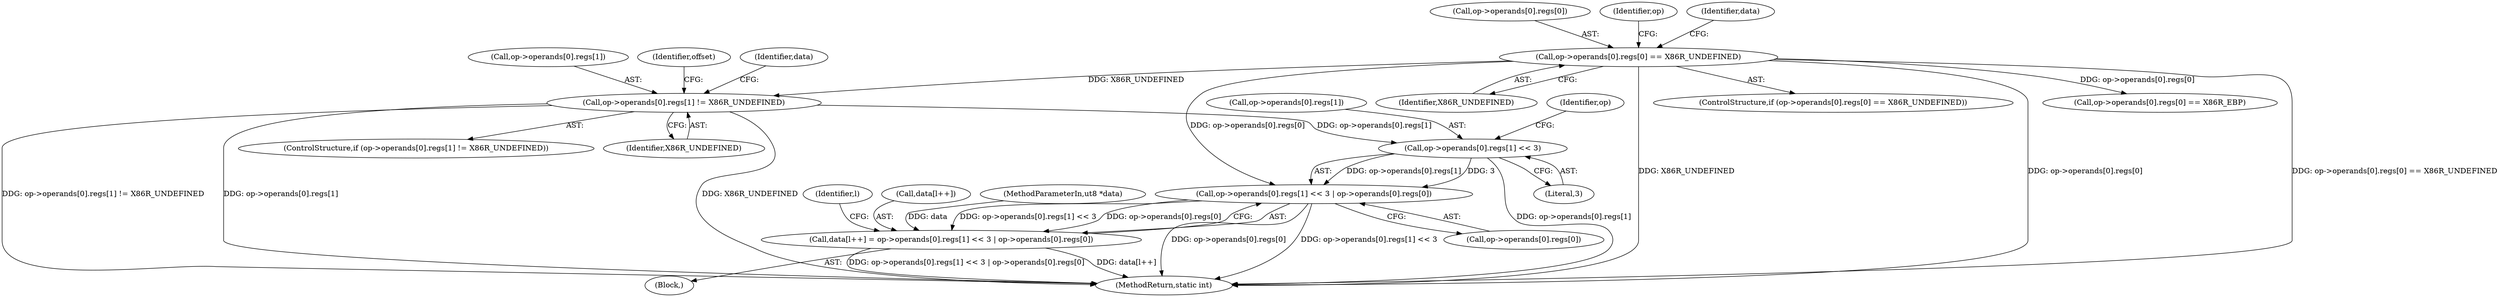 digraph "0_radare2_f17bfd9f1da05f30f23a4dd05e9d2363e1406948@pointer" {
"1001813" [label="(Call,op->operands[0].regs[1] != X86R_UNDEFINED)"];
"1001741" [label="(Call,op->operands[0].regs[0] == X86R_UNDEFINED)"];
"1001847" [label="(Call,op->operands[0].regs[1] << 3)"];
"1001846" [label="(Call,op->operands[0].regs[1] << 3 | op->operands[0].regs[0])"];
"1001841" [label="(Call,data[l++] = op->operands[0].regs[1] << 3 | op->operands[0].regs[0])"];
"1001842" [label="(Call,data[l++])"];
"1003216" [label="(MethodReturn,static int)"];
"1001741" [label="(Call,op->operands[0].regs[0] == X86R_UNDEFINED)"];
"1001812" [label="(ControlStructure,if (op->operands[0].regs[1] != X86R_UNDEFINED))"];
"1001848" [label="(Call,op->operands[0].regs[1])"];
"1001847" [label="(Call,op->operands[0].regs[1] << 3)"];
"1001742" [label="(Call,op->operands[0].regs[0])"];
"1001751" [label="(Identifier,X86R_UNDEFINED)"];
"1001841" [label="(Call,data[l++] = op->operands[0].regs[1] << 3 | op->operands[0].regs[0])"];
"1000104" [label="(MethodParameterIn,ut8 *data)"];
"1001846" [label="(Call,op->operands[0].regs[1] << 3 | op->operands[0].regs[0])"];
"1001814" [label="(Call,op->operands[0].regs[1])"];
"1001862" [label="(Identifier,op)"];
"1001806" [label="(Identifier,op)"];
"1001868" [label="(Identifier,l)"];
"1001740" [label="(ControlStructure,if (op->operands[0].regs[0] == X86R_UNDEFINED))"];
"1001886" [label="(Call,op->operands[0].regs[0] == X86R_EBP)"];
"1001858" [label="(Call,op->operands[0].regs[0])"];
"1001755" [label="(Identifier,data)"];
"1001870" [label="(Identifier,offset)"];
"1001813" [label="(Call,op->operands[0].regs[1] != X86R_UNDEFINED)"];
"1001823" [label="(Identifier,X86R_UNDEFINED)"];
"1001857" [label="(Literal,3)"];
"1001824" [label="(Block,)"];
"1001827" [label="(Identifier,data)"];
"1001813" -> "1001812"  [label="AST: "];
"1001813" -> "1001823"  [label="CFG: "];
"1001814" -> "1001813"  [label="AST: "];
"1001823" -> "1001813"  [label="AST: "];
"1001827" -> "1001813"  [label="CFG: "];
"1001870" -> "1001813"  [label="CFG: "];
"1001813" -> "1003216"  [label="DDG: X86R_UNDEFINED"];
"1001813" -> "1003216"  [label="DDG: op->operands[0].regs[1] != X86R_UNDEFINED"];
"1001813" -> "1003216"  [label="DDG: op->operands[0].regs[1]"];
"1001741" -> "1001813"  [label="DDG: X86R_UNDEFINED"];
"1001813" -> "1001847"  [label="DDG: op->operands[0].regs[1]"];
"1001741" -> "1001740"  [label="AST: "];
"1001741" -> "1001751"  [label="CFG: "];
"1001742" -> "1001741"  [label="AST: "];
"1001751" -> "1001741"  [label="AST: "];
"1001755" -> "1001741"  [label="CFG: "];
"1001806" -> "1001741"  [label="CFG: "];
"1001741" -> "1003216"  [label="DDG: X86R_UNDEFINED"];
"1001741" -> "1003216"  [label="DDG: op->operands[0].regs[0]"];
"1001741" -> "1003216"  [label="DDG: op->operands[0].regs[0] == X86R_UNDEFINED"];
"1001741" -> "1001846"  [label="DDG: op->operands[0].regs[0]"];
"1001741" -> "1001886"  [label="DDG: op->operands[0].regs[0]"];
"1001847" -> "1001846"  [label="AST: "];
"1001847" -> "1001857"  [label="CFG: "];
"1001848" -> "1001847"  [label="AST: "];
"1001857" -> "1001847"  [label="AST: "];
"1001862" -> "1001847"  [label="CFG: "];
"1001847" -> "1003216"  [label="DDG: op->operands[0].regs[1]"];
"1001847" -> "1001846"  [label="DDG: op->operands[0].regs[1]"];
"1001847" -> "1001846"  [label="DDG: 3"];
"1001846" -> "1001841"  [label="AST: "];
"1001846" -> "1001858"  [label="CFG: "];
"1001858" -> "1001846"  [label="AST: "];
"1001841" -> "1001846"  [label="CFG: "];
"1001846" -> "1003216"  [label="DDG: op->operands[0].regs[0]"];
"1001846" -> "1003216"  [label="DDG: op->operands[0].regs[1] << 3"];
"1001846" -> "1001841"  [label="DDG: op->operands[0].regs[1] << 3"];
"1001846" -> "1001841"  [label="DDG: op->operands[0].regs[0]"];
"1001841" -> "1001824"  [label="AST: "];
"1001842" -> "1001841"  [label="AST: "];
"1001868" -> "1001841"  [label="CFG: "];
"1001841" -> "1003216"  [label="DDG: op->operands[0].regs[1] << 3 | op->operands[0].regs[0]"];
"1001841" -> "1003216"  [label="DDG: data[l++]"];
"1000104" -> "1001841"  [label="DDG: data"];
}
